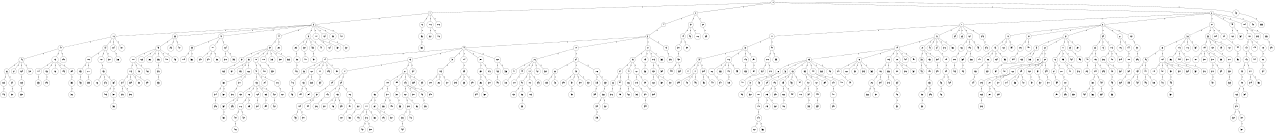 graph G {
size="8.5,11;"
ratio = "expand;"
fixedsize="true;"
overlap="scale;"
node[shape=circle,width=.12,hight=.12,fontsize=12]
edge[fontsize=12]

0[label=" 0" color=black, pos="1.8306937,2.7187259!"];
1[label=" 1" color=black, pos="1.1351237,0.93969028!"];
2[label=" 2" color=black, pos="1.3162379,0.7383693!"];
3[label=" 3" color=black, pos="0.39099007,1.366931!"];
4[label=" 4" color=black, pos="2.5557985,1.7097048!"];
5[label=" 5" color=black, pos="2.3918858,2.7828662!"];
6[label=" 6" color=black, pos="1.1336298,1.4959775!"];
7[label=" 7" color=black, pos="1.9875312,2.6081877!"];
8[label=" 8" color=black, pos="0.0044793589,0.857165!"];
9[label=" 9" color=black, pos="0.62506917,1.414232!"];
10[label=" 10" color=black, pos="1.4505814,0.43426628!"];
11[label=" 11" color=black, pos="0.60699219,1.5202537!"];
12[label=" 12" color=black, pos="0.0080713457,0.6362572!"];
13[label=" 13" color=black, pos="2.6875441,0.5661596!"];
14[label=" 14" color=black, pos="2.8175283,0.14897799!"];
15[label=" 15" color=black, pos="2.3949327,0.62328434!"];
16[label=" 16" color=black, pos="2.0840792,2.5390151!"];
17[label=" 17" color=black, pos="1.2773046,2.6504555!"];
18[label=" 18" color=black, pos="2.1058484,2.5694575!"];
19[label=" 19" color=black, pos="1.885919,1.8756313!"];
20[label=" 20" color=black, pos="1.3196696,2.2939475!"];
21[label=" 21" color=black, pos="1.9310119,2.8283876!"];
22[label=" 22" color=black, pos="2.9222443,2.5535997!"];
23[label=" 23" color=black, pos="1.7345313,0.71658899!"];
24[label=" 24" color=black, pos="1.6573334,0.52775889!"];
25[label=" 25" color=black, pos="2.2088512,0.66252397!"];
26[label=" 26" color=black, pos="1.2629362,0.027540165!"];
27[label=" 27" color=black, pos="1.3216926,1.0428456!"];
28[label=" 28" color=black, pos="1.4150599,1.6485759!"];
29[label=" 29" color=black, pos="1.1969002,1.094612!"];
30[label=" 30" color=black, pos="1.4543292,1.4363214!"];
31[label=" 31" color=black, pos="1.8250957,0.0074709673!"];
32[label=" 32" color=black, pos="2.4085145,2.417067!"];
33[label=" 33" color=black, pos="2.7134442,1.9320653!"];
34[label=" 34" color=black, pos="0.31157247,1.1252356!"];
35[label=" 35" color=black, pos="1.8627769,0.27462727!"];
36[label=" 36" color=black, pos="1.5048744,2.6239087!"];
37[label=" 37" color=black, pos="0.40016678,1.8209191!"];
38[label=" 38" color=black, pos="2.3667323,0.043356443!"];
39[label=" 39" color=black, pos="0.41015095,2.6742571!"];
40[label=" 40" color=black, pos="0.58605727,2.4360312!"];
41[label=" 41" color=black, pos="2.1709152,0.27588193!"];
42[label=" 42" color=black, pos="0.32770203,0.11575274!"];
43[label=" 43" color=black, pos="0.5691988,1.4683158!"];
44[label=" 44" color=black, pos="0.31358321,2.7758477!"];
45[label=" 45" color=black, pos="2.8107451,0.56824596!"];
46[label=" 46" color=black, pos="1.8540074,2.3693055!"];
47[label=" 47" color=black, pos="2.6624298,2.0828238!"];
48[label=" 48" color=black, pos="1.1348869,1.5479886!"];
49[label=" 49" color=black, pos="0.88695152,2.7882898!"];
50[label=" 50" color=black, pos="1.2249881,0.40513251!"];
51[label=" 51" color=black, pos="0.29442253,1.86826!"];
52[label=" 52" color=black, pos="0.96567278,1.3217557!"];
53[label=" 53" color=black, pos="2.2408746,2.9538954!"];
54[label=" 54" color=black, pos="0.50160409,1.3590403!"];
55[label=" 55" color=black, pos="0.36676357,1.412521!"];
56[label=" 56" color=black, pos="2.960719,2.8074525!"];
57[label=" 57" color=black, pos="2.7843801,2.0623241!"];
58[label=" 58" color=black, pos="2.4997849,1.8035551!"];
59[label=" 59" color=black, pos="2.3409049,1.4022131!"];
60[label=" 60" color=black, pos="2.3159229,0.082995577!"];
61[label=" 61" color=black, pos="2.6139705,0.65167941!"];
62[label=" 62" color=black, pos="1.3600918,1.2796085!"];
63[label=" 63" color=black, pos="2.4525837,0.22850584!"];
64[label=" 64" color=black, pos="1.6526391,0.26097324!"];
65[label=" 65" color=black, pos="0.63170071,0.44638734!"];
66[label=" 66" color=black, pos="0.79075392,0.92569294!"];
67[label=" 67" color=black, pos="1.9217575,0.43823651!"];
68[label=" 68" color=black, pos="1.0518749,1.7944778!"];
69[label=" 69" color=black, pos="0.55812303,0.78142006!"];
70[label=" 70" color=black, pos="1.4568769,2.6450702!"];
71[label=" 71" color=black, pos="0.75315807,0.32276326!"];
72[label=" 72" color=black, pos="0.90953447,2.8428163!"];
73[label=" 73" color=black, pos="0.90703382,0.67272074!"];
74[label=" 74" color=black, pos="0.53914604,0.82944657!"];
75[label=" 75" color=black, pos="2.9263197,2.6985839!"];
76[label=" 76" color=black, pos="1.7889152,2.6440401!"];
77[label=" 77" color=black, pos="1.9392189,0.26525306!"];
78[label=" 78" color=black, pos="2.4864887,0.30555631!"];
79[label=" 79" color=black, pos="0.78389939,2.6454439!"];
80[label=" 80" color=black, pos="1.2120561,0.23466904!"];
81[label=" 81" color=black, pos="0.77746385,0.81687763!"];
82[label=" 82" color=black, pos="2.5058035,0.77751342!"];
83[label=" 83" color=black, pos="2.9140073,0.41031784!"];
84[label=" 84" color=black, pos="0.96915896,0.049960679!"];
85[label=" 85" color=black, pos="0.47981807,1.3044736!"];
86[label=" 86" color=black, pos="2.225537,2.2059536!"];
87[label=" 87" color=black, pos="0.23834949,0.7028703!"];
88[label=" 88" color=black, pos="2.3396577,0.56949544!"];
89[label=" 89" color=black, pos="2.8449291,2.4337314!"];
90[label=" 90" color=black, pos="2.0326973,2.7828557!"];
91[label=" 91" color=black, pos="0.68734215,1.649627!"];
92[label=" 92" color=black, pos="1.2475315,0.56487896!"];
93[label=" 93" color=black, pos="1.0148015,0.69365637!"];
94[label=" 94" color=black, pos="2.4793825,0.24977493!"];
95[label=" 95" color=black, pos="2.7510074,2.1681375!"];
96[label=" 96" color=black, pos="1.8901846,0.20778668!"];
97[label=" 97" color=black, pos="2.124006,2.0858462!"];
98[label=" 98" color=black, pos="2.852763,2.1034079!"];
99[label=" 99" color=black, pos="2.0618756,1.1966062!"];
100[label=" 100" color=black, pos="0.45262261,1.0367567!"];
101[label=" 101" color=black, pos="2.6308378,0.70776256!"];
102[label=" 102" color=black, pos="1.630023,1.8279522!"];
103[label=" 103" color=black, pos="1.9101827,1.4716955!"];
104[label=" 104" color=black, pos="2.7337227,2.5354809!"];
105[label=" 105" color=black, pos="2.3210003,0.014432082!"];
106[label=" 106" color=black, pos="1.4900291,0.71386843!"];
107[label=" 107" color=black, pos="0.87087485,0.86131177!"];
108[label=" 108" color=black, pos="1.6719599,2.7909215!"];
109[label=" 109" color=black, pos="1.6284815,1.4130179!"];
110[label=" 110" color=black, pos="0.45622157,0.63953484!"];
111[label=" 111" color=black, pos="1.2370599,0.16677154!"];
112[label=" 112" color=black, pos="2.7907126,2.8285114!"];
113[label=" 113" color=black, pos="0.32357962,2.2854762!"];
114[label=" 114" color=black, pos="1.9607834,0.36551345!"];
115[label=" 115" color=black, pos="2.9098193,1.1551557!"];
116[label=" 116" color=black, pos="0.12489365,2.8845768!"];
117[label=" 117" color=black, pos="1.4447614,0.011879549!"];
118[label=" 118" color=black, pos="2.5385648,1.2673872!"];
119[label=" 119" color=black, pos="0.76264476,2.7464073!"];
120[label=" 120" color=black, pos="1.1364112,0.66507026!"];
121[label=" 121" color=black, pos="0.41786217,1.2735996!"];
122[label=" 122" color=black, pos="0.94989113,2.2103039!"];
123[label=" 123" color=black, pos="2.8659383,1.4414896!"];
124[label=" 124" color=black, pos="1.3115369,0.74420701!"];
125[label=" 125" color=black, pos="0.62366109,2.6572812!"];
126[label=" 126" color=black, pos="2.407501,2.9378505!"];
127[label=" 127" color=black, pos="1.3588271,1.7235031!"];
128[label=" 128" color=black, pos="1.2591765,2.9552292!"];
129[label=" 129" color=black, pos="2.3391198,0.055684306!"];
130[label=" 130" color=black, pos="2.8679418,2.1487214!"];
131[label=" 131" color=black, pos="2.6314478,1.724712!"];
132[label=" 132" color=black, pos="1.9162774,1.699283!"];
133[label=" 133" color=black, pos="1.2250056,0.70216437!"];
134[label=" 134" color=black, pos="2.2812326,2.8026522!"];
135[label=" 135" color=black, pos="1.3242728,2.1352981!"];
136[label=" 136" color=black, pos="0.91472861,0.260488!"];
137[label=" 137" color=black, pos="2.3193561,2.5428593!"];
138[label=" 138" color=black, pos="0.58216049,0.92117795!"];
139[label=" 139" color=black, pos="1.2817917,2.156593!"];
140[label=" 140" color=black, pos="2.1148089,2.7380076!"];
141[label=" 141" color=black, pos="2.2124402,0.97232101!"];
142[label=" 142" color=black, pos="2.0801869,1.1337325!"];
143[label=" 143" color=black, pos="1.3011285,2.9879089!"];
144[label=" 144" color=black, pos="2.3595578,0.46970553!"];
145[label=" 145" color=black, pos="0.56456923,0.86621173!"];
146[label=" 146" color=black, pos="1.7041455,2.360338!"];
147[label=" 147" color=black, pos="2.4332796,0.18400631!"];
148[label=" 148" color=black, pos="0.37280706,1.887903!"];
149[label=" 149" color=black, pos="0.36218584,2.07892!"];
150[label=" 150" color=black, pos="2.6351973,0.84683235!"];
151[label=" 151" color=black, pos="0.48168301,1.1521829!"];
152[label=" 152" color=black, pos="0.083138202,1.5201547!"];
153[label=" 153" color=black, pos="2.6344533,2.7944372!"];
154[label=" 154" color=black, pos="2.1737561,2.3245361!"];
155[label=" 155" color=black, pos="2.6717062,2.1551243!"];
156[label=" 156" color=black, pos="1.4305563,0.62976055!"];
157[label=" 157" color=black, pos="2.9032513,1.2351149!"];
158[label=" 158" color=black, pos="2.921333,2.4747744!"];
159[label=" 159" color=black, pos="2.9166885,2.2442568!"];
160[label=" 160" color=black, pos="0.24884586,1.6475341!"];
161[label=" 161" color=black, pos="0.15077793,1.2218981!"];
162[label=" 162" color=black, pos="1.5967465,2.9315697!"];
163[label=" 163" color=black, pos="2.0549766,1.312966!"];
164[label=" 164" color=black, pos="1.1297213,0.27827508!"];
165[label=" 165" color=black, pos="2.6514071,0.57142126!"];
166[label=" 166" color=black, pos="1.5953372,2.9757562!"];
167[label=" 167" color=black, pos="1.6731531,1.5118524!"];
168[label=" 168" color=black, pos="2.9844245,2.8052981!"];
169[label=" 169" color=black, pos="0.60135776,0.45973647!"];
170[label=" 170" color=black, pos="2.5736304,2.4665569!"];
171[label=" 171" color=black, pos="0.47800017,1.1141399!"];
172[label=" 172" color=black, pos="0.7222495,1.6406941!"];
173[label=" 173" color=black, pos="1.905805,2.9463967!"];
174[label=" 174" color=black, pos="1.258311,1.0131678!"];
175[label=" 175" color=black, pos="0.1421659,2.853463!"];
176[label=" 176" color=black, pos="2.6844067,0.26179288!"];
177[label=" 177" color=black, pos="2.6859574,1.4838687!"];
178[label=" 178" color=black, pos="0.11283554,0.8881948!"];
179[label=" 179" color=black, pos="2.7299485,2.1985572!"];
180[label=" 180" color=black, pos="1.3947498,2.8258546!"];
181[label=" 181" color=black, pos="0.051366575,1.8016969!"];
182[label=" 182" color=black, pos="2.6944043,0.24114171!"];
183[label=" 183" color=black, pos="1.3398849,0.96316059!"];
184[label=" 184" color=black, pos="2.7533659,0.31005599!"];
185[label=" 185" color=black, pos="2.9464828,1.6989111!"];
186[label=" 186" color=black, pos="2.7443502,0.65015408!"];
187[label=" 187" color=black, pos="1.5894407,0.92649675!"];
188[label=" 188" color=black, pos="2.6879625,1.2847452!"];
189[label=" 189" color=black, pos="1.5246027,1.0490067!"];
190[label=" 190" color=black, pos="0.90130682,1.0555771!"];
191[label=" 191" color=black, pos="1.3847531,0.26548329!"];
192[label=" 192" color=black, pos="2.2436912,0.57744236!"];
193[label=" 193" color=black, pos="0.36946393,1.2494924!"];
194[label=" 194" color=black, pos="0.86345937,2.5881129!"];
195[label=" 195" color=black, pos="2.7483577,0.43709044!"];
196[label=" 196" color=black, pos="2.266961,0.17564925!"];
197[label=" 197" color=black, pos="0.80827772,1.0105707!"];
198[label=" 198" color=black, pos="2.5148043,0.95077627!"];
199[label=" 199" color=black, pos="1.0848856,1.0376765!"];
200[label=" 200" color=black, pos="2.7917989,1.5187507!"];
201[label=" 201" color=black, pos="2.8914723,1.2750769!"];
202[label=" 202" color=black, pos="1.6678896,0.20783166!"];
203[label=" 203" color=black, pos="2.3777995,1.8525675!"];
204[label=" 204" color=black, pos="2.3667577,0.43632422!"];
205[label=" 205" color=black, pos="1.2528726,0.88461999!"];
206[label=" 206" color=black, pos="1.5130428,1.6672343!"];
207[label=" 207" color=black, pos="0.051655823,2.9265051!"];
208[label=" 208" color=black, pos="1.3200296,1.0047175!"];
209[label=" 209" color=black, pos="1.2134989,2.9664335!"];
210[label=" 210" color=black, pos="2.1429842,1.2976358!"];
211[label=" 211" color=black, pos="0.81918726,2.1655441!"];
212[label=" 212" color=black, pos="2.17842,1.3609804!"];
213[label=" 213" color=black, pos="2.0487633,0.1989695!"];
214[label=" 214" color=black, pos="1.0809967,2.1597344!"];
215[label=" 215" color=black, pos="0.57111458,0.97610718!"];
216[label=" 216" color=black, pos="0.53149525,0.10264601!"];
217[label=" 217" color=black, pos="0.260619,2.6263827!"];
218[label=" 218" color=black, pos="2.2433447,1.9243869!"];
219[label=" 219" color=black, pos="2.0742218,2.2484769!"];
220[label=" 220" color=black, pos="0.69179935,0.68393434!"];
221[label=" 221" color=black, pos="0.85505778,0.30236868!"];
222[label=" 222" color=black, pos="1.7491077,0.068706958!"];
223[label=" 223" color=black, pos="0.5483425,0.21136638!"];
224[label=" 224" color=black, pos="1.0256388,0.82483195!"];
225[label=" 225" color=black, pos="0.3830919,0.68986096!"];
226[label=" 226" color=black, pos="1.3752332,0.6889685!"];
227[label=" 227" color=black, pos="2.7041788,2.7020967!"];
228[label=" 228" color=black, pos="0.54690278,0.13654081!"];
229[label=" 229" color=black, pos="2.2689348,0.33801501!"];
230[label=" 230" color=black, pos="2.9010125,2.3382647!"];
231[label=" 231" color=black, pos="2.4515361,1.5291928!"];
232[label=" 232" color=black, pos="2.8636435,2.7634326!"];
233[label=" 233" color=black, pos="2.8052394,0.87317196!"];
234[label=" 234" color=black, pos="1.0675414,1.6299275!"];
235[label=" 235" color=black, pos="0.49958589,2.1676984!"];
236[label=" 236" color=black, pos="0.71805515,2.4484492!"];
237[label=" 237" color=black, pos="1.7431487,1.0050325!"];
238[label=" 238" color=black, pos="1.1931862,1.0935163!"];
239[label=" 239" color=black, pos="1.8929283,1.1218972!"];
240[label=" 240" color=black, pos="0.97673384,0.0033071628!"];
241[label=" 241" color=black, pos="0.33862337,2.9624458!"];
242[label=" 242" color=black, pos="1.4386196,1.177885!"];
243[label=" 243" color=black, pos="0.92439744,0.98469414!"];
244[label=" 244" color=black, pos="1.6498226,1.6294426!"];
245[label=" 245" color=black, pos="1.2196076,1.0371326!"];
246[label=" 246" color=black, pos="1.9777722,0.057516092!"];
247[label=" 247" color=black, pos="2.753358,1.6272723!"];
248[label=" 248" color=black, pos="0.064743042,0.51206505!"];
249[label=" 249" color=black, pos="1.5070586,0.8095312!"];
250[label=" 250" color=black, pos="1.0668841,2.8838836!"];
251[label=" 251" color=black, pos="1.3329996,0.63373416!"];
252[label=" 252" color=black, pos="2.3017211,0.37579362!"];
253[label=" 253" color=black, pos="2.8976518,0.9341225!"];
254[label=" 254" color=black, pos="2.5435751,1.7461245!"];
255[label=" 255" color=black, pos="1.1710519,2.0270249!"];
256[label=" 256" color=black, pos="1.0039762,0.63916131!"];
257[label=" 257" color=black, pos="0.013600758,1.4567129!"];
258[label=" 258" color=black, pos="2.4361087,2.0717665!"];
259[label=" 259" color=black, pos="2.2091743,1.7519307!"];
260[label=" 260" color=black, pos="0.96867737,2.0322242!"];
261[label=" 261" color=black, pos="0.54065048,0.74175312!"];
262[label=" 262" color=black, pos="2.9579853,1.3811586!"];
263[label=" 263" color=black, pos="0.8612744,2.364832!"];
264[label=" 264" color=black, pos="2.9472733,1.3762854!"];
265[label=" 265" color=black, pos="2.4526858,2.041359!"];
266[label=" 266" color=black, pos="0.17359491,0.65790295!"];
267[label=" 267" color=black, pos="0.81862613,2.8936647!"];
268[label=" 268" color=black, pos="0.53755789,0.65363263!"];
269[label=" 269" color=black, pos="1.8922355,0.16243391!"];
270[label=" 270" color=black, pos="2.8832634,2.9792579!"];
271[label=" 271" color=black, pos="1.9517759,1.6097884!"];
272[label=" 272" color=black, pos="0.34808326,2.8599234!"];
273[label=" 273" color=black, pos="2.8190721,2.6895637!"];
274[label=" 274" color=black, pos="2.0144079,2.3754363!"];
275[label=" 275" color=black, pos="2.7573002,0.62033751!"];
276[label=" 276" color=black, pos="0.19498986,2.3730665!"];
277[label=" 277" color=black, pos="1.6693559,2.9374462!"];
278[label=" 278" color=black, pos="0.079092881,2.297157!"];
279[label=" 279" color=black, pos="2.2607941,2.9299181!"];
280[label=" 280" color=black, pos="2.8930192,1.4096464!"];
281[label=" 281" color=black, pos="0.69112391,2.7047584!"];
282[label=" 282" color=black, pos="2.4466767,0.53856582!"];
283[label=" 283" color=black, pos="0.34929568,1.498835!"];
284[label=" 284" color=black, pos="1.4328735,2.6315109!"];
285[label=" 285" color=black, pos="1.4074018,1.6548486!"];
286[label=" 286" color=black, pos="1.4856613,1.5173635!"];
287[label=" 287" color=black, pos="2.8589511,2.3553327!"];
288[label=" 288" color=black, pos="1.2371232,2.4640617!"];
289[label=" 289" color=black, pos="0.86418919,1.6337789!"];
290[label=" 290" color=black, pos="0.24901476,0.51484275!"];
291[label=" 291" color=black, pos="0.33124802,1.142596!"];
292[label=" 292" color=black, pos="0.88557918,2.8663509!"];
293[label=" 293" color=black, pos="1.3430641,2.7794757!"];
294[label=" 294" color=black, pos="2.4732052,0.57518076!"];
295[label=" 295" color=black, pos="0.7441209,0.084126608!"];
296[label=" 296" color=black, pos="2.6954926,1.9094911!"];
297[label=" 297" color=black, pos="1.7170083,2.8705476!"];
298[label=" 298" color=black, pos="2.7156147,0.56433355!"];
299[label=" 299" color=black, pos="0.39906811,1.8109842!"];
300[label=" 300" color=black, pos="1.4810365,0.57762831!"];
301[label=" 301" color=black, pos="1.1985346,0.65282594!"];
302[label=" 302" color=black, pos="0.65394328,2.0038961!"];
303[label=" 303" color=black, pos="2.1585202,0.37930825!"];
304[label=" 304" color=black, pos="2.636211,1.4136945!"];
305[label=" 305" color=black, pos="2.8320694,0.31924241!"];
306[label=" 306" color=black, pos="2.6696325,1.5945469!"];
307[label=" 307" color=black, pos="0.59050548,2.3533479!"];
308[label=" 308" color=black, pos="2.0828662,2.8956425!"];
309[label=" 309" color=black, pos="1.2880803,2.9531406!"];
310[label=" 310" color=black, pos="1.7764751,2.3400877!"];
311[label=" 311" color=black, pos="1.0450593,2.789008!"];
312[label=" 312" color=black, pos="0.0081953742,2.0344896!"];
313[label=" 313" color=black, pos="0.48694461,2.3879489!"];
314[label=" 314" color=black, pos="0.23730792,0.22527772!"];
315[label=" 315" color=black, pos="0.38802695,1.8993553!"];
316[label=" 316" color=black, pos="0.50960186,2.752294!"];
317[label=" 317" color=black, pos="2.3434663,1.7397057!"];
318[label=" 318" color=black, pos="1.6624712,0.054936645!"];
319[label=" 319" color=black, pos="1.7991893,0.38880078!"];
320[label=" 320" color=black, pos="2.0466471,1.6476495!"];
321[label=" 321" color=black, pos="1.7770223,1.6901688!"];
322[label=" 322" color=black, pos="1.0180943,2.8421436!"];
323[label=" 323" color=black, pos="2.4940722,0.87701442!"];
324[label=" 324" color=black, pos="2.5364968,2.8013562!"];
325[label=" 325" color=black, pos="1.3347429,1.9999045!"];
326[label=" 326" color=black, pos="2.6208552,2.7047447!"];
327[label=" 327" color=black, pos="0.89878575,2.2274292!"];
328[label=" 328" color=black, pos="1.5168358,1.4790246!"];
329[label=" 329" color=black, pos="0.91067723,2.3081883!"];
330[label=" 330" color=black, pos="2.08464,1.3348928!"];
331[label=" 331" color=black, pos="1.891831,0.58238624!"];
332[label=" 332" color=black, pos="0.8412156,1.3082909!"];
333[label=" 333" color=black, pos="2.9248042,1.1731727!"];
334[label=" 334" color=black, pos="2.3630365,0.96570396!"];
335[label=" 335" color=black, pos="1.9714628,0.2072551!"];
336[label=" 336" color=black, pos="0.068211976,0.78215663!"];
337[label=" 337" color=black, pos="2.8554731,0.90766074!"];
338[label=" 338" color=black, pos="1.2406769,1.5188253!"];
339[label=" 339" color=black, pos="2.4544607,0.56083573!"];
340[label=" 340" color=black, pos="0.48495396,1.4716349!"];
341[label=" 341" color=black, pos="1.177322,2.9554176!"];
342[label=" 342" color=black, pos="0.52272489,2.8021807!"];
343[label=" 343" color=black, pos="2.1142548,0.98248618!"];
344[label=" 344" color=black, pos="2.6957155,0.16135597!"];
345[label=" 345" color=black, pos="0.85498777,0.49130172!"];
346[label=" 346" color=black, pos="2.3115702,0.22817264!"];
347[label=" 347" color=black, pos="1.1113386,1.0617073!"];
348[label=" 348" color=black, pos="0.658135,2.0060507!"];
349[label=" 349" color=black, pos="0.17814977,1.3758155!"];
350[label=" 350" color=black, pos="1.8825899,1.1950623!"];
351[label=" 351" color=black, pos="1.1874319,2.1793115!"];
352[label=" 352" color=black, pos="1.9421913,2.434336!"];
353[label=" 353" color=black, pos="2.4096841,2.8928438!"];
354[label=" 354" color=black, pos="0.93576476,0.48728537!"];
355[label=" 355" color=black, pos="2.9100248,1.6433959!"];
356[label=" 356" color=black, pos="2.0823349,2.4036168!"];
357[label=" 357" color=black, pos="1.6109149,2.9613593!"];
358[label=" 358" color=black, pos="2.9574284,0.49034952!"];
359[label=" 359" color=black, pos="2.3339701,2.0280077!"];
360[label=" 360" color=black, pos="1.0103284,0.073340506!"];
361[label=" 361" color=black, pos="0.38798145,0.14126691!"];
362[label=" 362" color=black, pos="1.0872007,2.3708495!"];
363[label=" 363" color=black, pos="0.17754497,1.5653853!"];
364[label=" 364" color=black, pos="2.663692,0.52036453!"];
365[label=" 365" color=black, pos="2.7484344,2.7681117!"];
366[label=" 366" color=black, pos="2.6381455,2.8507231!"];
367[label=" 367" color=black, pos="0.9281222,0.24827704!"];
368[label=" 368" color=black, pos="0.34107449,0.35846313!"];
369[label=" 369" color=black, pos="1.2878018,2.0528021!"];
370[label=" 370" color=black, pos="2.1282823,1.3722281!"];
371[label=" 371" color=black, pos="0.43789707,2.5657071!"];
372[label=" 372" color=black, pos="1.9066156,0.37619592!"];
373[label=" 373" color=black, pos="2.5677955,2.3609127!"];
374[label=" 374" color=black, pos="2.4027688,1.1780566!"];
375[label=" 375" color=black, pos="0.0903666,0.26934163!"];
376[label=" 376" color=black, pos="0.74795119,2.160497!"];
377[label=" 377" color=black, pos="0.1275348,0.41075561!"];
378[label=" 378" color=black, pos="0.63695085,2.5616444!"];
379[label=" 379" color=black, pos="2.7205972,2.176437!"];
380[label=" 380" color=black, pos="0.21342322,0.28226277!"];
381[label=" 381" color=black, pos="2.6969405,2.9871597!"];
382[label=" 382" color=black, pos="1.8548113,1.4306004!"];
383[label=" 383" color=black, pos="0.59155001,2.376619!"];
384[label=" 384" color=black, pos="1.3277468,2.3752542!"];
385[label=" 385" color=black, pos="2.7504152,1.7110987!"];
386[label=" 386" color=black, pos="2.5689936,2.462214!"];
387[label=" 387" color=black, pos="1.4000946,2.9168035!"];
388[label=" 388" color=black, pos="0.19128383,1.3947366!"];
389[label=" 389" color=black, pos="2.8422418,1.9879337!"];
390[label=" 390" color=black, pos="0.54711272,2.6422311!"];
391[label=" 391" color=black, pos="1.1184761,0.47816393!"];
392[label=" 392" color=black, pos="2.5559662,1.9015044!"];
393[label=" 393" color=black, pos="0.639428,0.69374748!"];
394[label=" 394" color=black, pos="0.8853462,2.4980123!"];
395[label=" 395" color=black, pos="1.7946124,0.8989587!"];
396[label=" 396" color=black, pos="1.6138822,2.8741206!"];
397[label=" 397" color=black, pos="2.6755917,1.1531771!"];
398[label=" 398" color=black, pos="0.28058829,1.3613671!"];
399[label=" 399" color=black, pos="1.8142583,2.8452872!"];
400[label=" 400" color=black, pos="2.6929492,1.6766059!"];
401[label=" 401" color=black, pos="1.3593947,1.5407988!"];
402[label=" 402" color=black, pos="1.5263149,1.5301818!"];
403[label=" 403" color=black, pos="0.45362696,2.3068235!"];
404[label=" 404" color=black, pos="0.72283578,2.5236331!"];
405[label=" 405" color=black, pos="1.0429984,0.62113183!"];
406[label=" 406" color=black, pos="0.47221848,1.722651!"];
407[label=" 407" color=black, pos="2.82203,1.6567013!"];
408[label=" 408" color=black, pos="2.3147298,0.84735635!"];
409[label=" 409" color=black, pos="1.7036606,2.9188655!"];
410[label=" 410" color=black, pos="2.4269662,2.5509027!"];
411[label=" 411" color=black, pos="0.87818771,2.9481023!"];
412[label=" 412" color=black, pos="1.0386704,2.9994509!"];
413[label=" 413" color=black, pos="0.14854569,2.4052554!"];
414[label=" 414" color=black, pos="2.6030817,2.907241!"];
415[label=" 415" color=black, pos="2.6958446,2.9400908!"];
416[label=" 416" color=black, pos="1.8972495,2.684699!"];
417[label=" 417" color=black, pos="1.1756023,0.83088552!"];
418[label=" 418" color=black, pos="0.05261169,1.4831617!"];
419[label=" 419" color=black, pos="0.23951452,0.53182289!"];
420[label=" 420" color=black, pos="2.9029994,0.35985365!"];
421[label=" 421" color=black, pos="1.1518566,2.6723093!"];
422[label=" 422" color=black, pos="1.8930155,0.18004992!"];
423[label=" 423" color=black, pos="2.1434925,1.5994345!"];
424[label=" 424" color=black, pos="2.9075879,2.6416521!"];
425[label=" 425" color=black, pos="1.8876979,2.6857586!"];
426[label=" 426" color=black, pos="1.8543259,1.871109!"];
427[label=" 427" color=black, pos="1.6001843,1.3720253!"];
428[label=" 428" color=black, pos="0.93420574,2.5547288!"];
429[label=" 429" color=black, pos="1.496988,1.8410006!"];
430[label=" 430" color=black, pos="2.8065884,2.9788636!"];
431[label=" 431" color=black, pos="2.1411912,0.99082293!"];
432[label=" 432" color=black, pos="2.8624315,0.13196926!"];
433[label=" 433" color=black, pos="2.1050127,0.6904391!"];
434[label=" 434" color=black, pos="0.98664819,0.053178977!"];
435[label=" 435" color=black, pos="0.96448004,0.090016189!"];
436[label=" 436" color=black, pos="0.15708326,0.98474809!"];
437[label=" 437" color=black, pos="1.8717831,0.044074763!"];
438[label=" 438" color=black, pos="0.84679918,2.6284524!"];
439[label=" 439" color=black, pos="1.6012364,2.0367695!"];
440[label=" 440" color=black, pos="0.25175034,0.2137974!"];
441[label=" 441" color=black, pos="1.9864667,1.3161016!"];
442[label=" 442" color=black, pos="0.46578462,2.5599473!"];
443[label=" 443" color=black, pos="2.7944849,1.3289504!"];
444[label=" 444" color=black, pos="0.29470855,1.6056394!"];
445[label=" 445" color=black, pos="0.13944719,0.84486313!"];
446[label=" 446" color=black, pos="2.6726525,0.97423678!"];
447[label=" 447" color=black, pos="2.0925908,0.73755677!"];
448[label=" 448" color=black, pos="1.1797451,0.70110414!"];
449[label=" 449" color=black, pos="0.85559067,1.1393266!"];
450[label=" 450" color=black, pos="2.3864863,2.7516399!"];
451[label=" 451" color=black, pos="1.3492375,1.1325392!"];
452[label=" 452" color=black, pos="2.3942889,0.81043772!"];
453[label=" 453" color=black, pos="1.3878928,1.5199824!"];
454[label=" 454" color=black, pos="1.1286163,2.3344341!"];
455[label=" 455" color=black, pos="2.5052255,0.56554824!"];
456[label=" 456" color=black, pos="2.023345,2.8511824!"];
457[label=" 457" color=black, pos="2.2838581,0.200311!"];
458[label=" 458" color=black, pos="1.689783,1.8513155!"];
459[label=" 459" color=black, pos="2.0325413,1.6829666!"];
460[label=" 460" color=black, pos="2.7220334,0.96056625!"];
461[label=" 461" color=black, pos="1.1487051,2.1704714!"];
462[label=" 462" color=black, pos="2.9747679,1.4985286!"];
463[label=" 463" color=black, pos="2.5768964,0.16496404!"];
464[label=" 464" color=black, pos="0.33072916,1.4791772!"];
465[label=" 465" color=black, pos="1.0066554,0.28493162!"];
466[label=" 466" color=black, pos="0.6314391,0.7354589!"];
467[label=" 467" color=black, pos="1.1201018,2.0908106!"];
468[label=" 468" color=black, pos="2.9118297,2.9520614!"];
469[label=" 469" color=black, pos="1.5319255,1.3378563!"];
470[label=" 470" color=black, pos="0.62743831,1.9866869!"];
471[label=" 471" color=black, pos="2.9004616,2.8045762!"];
472[label=" 472" color=black, pos="0.16779733,2.845778!"];
473[label=" 473" color=black, pos="0.96324149,0.87089115!"];
474[label=" 474" color=black, pos="2.2669568,1.258661!"];
475[label=" 475" color=black, pos="1.0247755,2.2291938!"];
476[label=" 476" color=black, pos="2.4008484,0.99714004!"];
477[label=" 477" color=black, pos="1.303788,2.4394674!"];
478[label=" 478" color=black, pos="2.1713811,0.13556102!"];
479[label=" 479" color=black, pos="2.5778052,0.30303351!"];
480[label=" 480" color=black, pos="0.22389051,0.92005527!"];
481[label=" 481" color=black, pos="1.2795212,1.7818126!"];
482[label=" 482" color=black, pos="2.3972965,0.93353656!"];
483[label=" 483" color=black, pos="0.38994519,0.3586772!"];
484[label=" 484" color=black, pos="1.3439856,0.72356761!"];
485[label=" 485" color=black, pos="2.6908135,2.5789999!"];
486[label=" 486" color=black, pos="1.5891893,1.9340374!"];
487[label=" 487" color=black, pos="2.6546981,2.912597!"];
488[label=" 488" color=black, pos="0.38588246,2.0657206!"];
489[label=" 489" color=black, pos="0.62359874,1.2118816!"];
490[label=" 490" color=black, pos="0.88800679,1.4429672!"];
491[label=" 491" color=black, pos="0.30814855,2.0687456!"];
492[label=" 492" color=black, pos="2.1574616,1.2999077!"];
493[label=" 493" color=black, pos="1.9553483,1.7104699!"];
494[label=" 494" color=black, pos="1.5934685,1.7115321!"];
495[label=" 495" color=black, pos="0.88157818,0.12675516!"];
496[label=" 496" color=black, pos="2.4567814,1.9328643!"];
497[label=" 497" color=black, pos="0.04000894,0.1012754!"];
498[label=" 498" color=black, pos="1.290164,0.2059677!"];
499[label=" 499" color=black, pos="0.34588701,1.2504467!"];
500[label=" 500" color=black, pos="1.0670265,2.3516238!"];
501[label=" 501" color=black, pos="0.42926207,0.56691236!"];
502[label=" 502" color=black, pos="2.706601,0.27089713!"];
503[label=" 503" color=black, pos="2.9025736,1.8556398!"];
504[label=" 504" color=black, pos="2.590128,2.4397352!"];
505[label=" 505" color=black, pos="1.9332499,0.55815271!"];
506[label=" 506" color=black, pos="0.085253188,0.82172658!"];
507[label=" 507" color=black, pos="1.0388337,1.9344888!"];
508[label=" 508" color=black, pos="1.6225278,2.1282351!"];
509[label=" 509" color=black, pos="2.3482064,1.0745204!"];
510[label=" 510" color=black, pos="0.97359187,1.6429865!"];
511[label=" 511" color=black, pos="1.7430698,2.2355204!"];
512[label=" 512" color=black, pos="2.2871304,1.9633349!"];
513[label=" 513" color=black, pos="2.2162662,2.4437943!"];
514[label=" 514" color=black, pos="2.285608,2.7326596!"];
515[label=" 515" color=black, pos="0.3376942,0.43030196!"];
516[label=" 516" color=black, pos="2.9532611,0.012011851!"];
517[label=" 517" color=black, pos="2.2536844,1.3562749!"];
518[label=" 518" color=black, pos="1.4319498,0.10344174!"];
519[label=" 519" color=black, pos="0.49788767,1.5082175!"];
520[label=" 520" color=black, pos="1.0142178,1.0053983!"];
521[label=" 521" color=black, pos="1.99304,2.5320034!"];
522[label=" 522" color=black, pos="2.7147135,1.6030896!"];
523[label=" 523" color=black, pos="1.9318115,1.0126297!"];
524[label=" 524" color=black, pos="0.59192861,2.1865401!"];
525[label=" 525" color=black, pos="1.1111738,2.0728893!"];
526[label=" 526" color=black, pos="1.5420764,1.7181433!"];
527[label=" 527" color=black, pos="2.5152933,1.8249821!"];
528[label=" 528" color=black, pos="2.6979132,2.7599951!"];
529[label=" 529" color=black, pos="1.2795731,1.9696011!"];
530[label=" 530" color=black, pos="1.5566616,0.046694218!"];
531[label=" 531" color=black, pos="1.6060824,0.37354569!"];
532[label=" 532" color=black, pos="2.0839654,1.043624!"];
533[label=" 533" color=black, pos="1.1029009,2.7382628!"];
534[label=" 534" color=black, pos="1.2928445,0.68494137!"];
535[label=" 535" color=black, pos="1.682767,2.3376488!"];
536[label=" 536" color=black, pos="0.34030393,0.071633413!"];
537[label=" 537" color=black, pos="2.3896425,2.6141635!"];
538[label=" 538" color=black, pos="0.61392533,1.4347771!"];
539[label=" 539" color=black, pos="0.72018163,0.41801868!"];
540[label=" 540" color=black, pos="2.3684087,1.9992862!"];
541[label=" 541" color=black, pos="0.57815607,0.1162868!"];
542[label=" 542" color=black, pos="2.1939552,1.6791382!"];
543[label=" 543" color=black, pos="2.3111517,2.2574024!"];
544[label=" 544" color=black, pos="1.114431,0.27133257!"];
545[label=" 545" color=black, pos="0.37027034,0.45037749!"];
546[label=" 546" color=black, pos="1.5463538,1.2042034!"];
547[label=" 547" color=black, pos="1.6934774,0.070682512!"];
548[label=" 548" color=black, pos="1.0838648,1.5331956!"];
549[label=" 549" color=black, pos="0.80751784,0.53302134!"];
550[label=" 550" color=black, pos="2.4507106,1.8781952!"];
551[label=" 551" color=black, pos="0.22894662,0.41331781!"];
552[label=" 552" color=black, pos="2.4646333,1.847451!"];
553[label=" 553" color=black, pos="2.5701465,2.8190994!"];
554[label=" 554" color=black, pos="0.18298313,0.38303578!"];
555[label=" 555" color=black, pos="2.6455248,2.9383467!"];
556[label=" 556" color=black, pos="2.5236871,1.3914104!"];
557[label=" 557" color=black, pos="1.1210247,0.33267793!"];
558[label=" 558" color=black, pos="0.13659129,2.3335975!"];
559[label=" 559" color=black, pos="1.3464707,2.7089155!"];
560[label=" 560" color=black, pos="1.4315657,2.6460077!"];
561[label=" 561" color=black, pos="2.854195,2.1182125!"];
562[label=" 562" color=black, pos="2.4884098,2.9136387!"];
563[label=" 563" color=black, pos="0.95496655,0.86332416!"];
564[label=" 564" color=black, pos="2.3235276,1.8098585!"];
565[label=" 565" color=black, pos="0.17916623,0.016287596!"];
566[label=" 566" color=black, pos="2.3534095,1.6812954!"];
567[label=" 567" color=black, pos="0.096800386,2.5109843!"];
568[label=" 568" color=black, pos="0.94657742,2.5300782!"];
569[label=" 569" color=black, pos="2.6220991,1.8379506!"];
570[label=" 570" color=black, pos="1.1495389,2.2444435!"];
571[label=" 571" color=black, pos="0.60357462,2.5831591!"];
572[label=" 572" color=black, pos="2.3625022,1.3716546!"];
573[label=" 573" color=black, pos="1.535554,0.85742596!"];
574[label=" 574" color=black, pos="1.7378273,1.5888438!"];
575[label=" 575" color=black, pos="1.9289323,0.36299373!"];
576[label=" 576" color=black, pos="2.25682,1.6762822!"];
577[label=" 577" color=black, pos="2.5413626,2.9894281!"];
578[label=" 578" color=black, pos="1.265822,0.79540706!"];
579[label=" 579" color=black, pos="1.3416393,1.7964989!"];
580[label=" 580" color=black, pos="0.77158373,1.2458099!"];
581[label=" 581" color=black, pos="2.5560956,2.1961013!"];
582[label=" 582" color=black, pos="1.6419573,0.12855058!"];
583[label=" 583" color=black, pos="2.8847731,1.4463993!"];
584[label=" 584" color=black, pos="0.38461626,2.0205123!"];
585[label=" 585" color=black, pos="1.6369142,1.6168805!"];
586[label=" 586" color=black, pos="1.2438119,1.7721328!"];
587[label=" 587" color=black, pos="1.7908537,1.2895926!"];
588[label=" 588" color=black, pos="0.73678509,1.8695751!"];
589[label=" 589" color=black, pos="2.6386384,0.58680365!"];
590[label=" 590" color=black, pos="2.8506214,0.85148525!"];
591[label=" 591" color=black, pos="0.20689854,2.8769876!"];
592[label=" 592" color=black, pos="2.4205661,0.5174937!"];
593[label=" 593" color=black, pos="2.9074402,1.9602165!"];
594[label=" 594" color=black, pos="2.5466617,1.7367033!"];
595[label=" 595" color=black, pos="0.30098088,1.8999528!"];
596[label=" 596" color=black, pos="2.5616984,0.33064669!"];
597[label=" 597" color=black, pos="1.8352043,2.4809325!"];
598[label=" 598" color=black, pos="2.6328046,1.4212202!"];
599[label=" 599" color=black, pos="2.6303023,0.43121791!"];
0--1[label="1"]
0--2[label="1"]
0--6[label="1"]
0--480[label="1"]
1--3[label="1"]
1--16[label="1"]
1--118[label="1"]
1--278[label="1"]
2--4[label="1"]
2--57[label="1"]
2--60[label="1"]
3--18[label="1"]
3--33[label="1"]
3--42[label="1"]
3--44[label="1"]
3--48[label="1"]
3--117[label="1"]
3--134[label="1"]
3--251[label="1"]
3--412[label="1"]
4--5[label="1"]
5--9[label="1"]
5--10[label="1"]
5--21[label="1"]
5--75[label="1"]
6--7[label="1"]
6--8[label="1"]
6--27[label="1"]
6--99[label="1"]
6--104[label="1"]
6--457[label="1"]
7--11[label="1"]
7--13[label="1"]
7--39[label="1"]
7--65[label="1"]
7--164[label="1"]
7--343[label="1"]
8--12[label="1"]
8--20[label="1"]
8--31[label="1"]
8--59[label="1"]
8--61[label="1"]
8--231[label="1"]
9--14[label="1"]
9--15[label="1"]
9--30[label="1"]
9--174[label="1"]
9--207[label="1"]
9--280[label="1"]
10--26[label="1"]
10--84[label="1"]
11--32[label="1"]
11--90[label="1"]
12--146[label="1"]
12--162[label="1"]
12--594[label="1"]
13--19[label="1"]
13--22[label="1"]
13--45[label="1"]
13--64[label="1"]
13--378[label="1"]
13--586[label="1"]
14--36[label="1"]
14--160[label="1"]
14--171[label="1"]
14--295[label="1"]
14--420[label="1"]
15--17[label="1"]
15--81[label="1"]
15--514[label="1"]
16--436[label="1"]
17--29[label="1"]
17--69[label="1"]
18--40[label="1"]
18--54[label="1"]
18--224[label="1"]
18--511[label="1"]
19--25[label="1"]
19--78[label="1"]
19--103[label="1"]
19--122[label="1"]
19--424[label="1"]
19--497[label="1"]
20--208[label="1"]
20--491[label="1"]
21--23[label="1"]
21--189[label="1"]
21--213[label="1"]
21--333[label="1"]
22--35[label="1"]
22--155[label="1"]
22--524[label="1"]
23--24[label="1"]
23--41[label="1"]
23--187[label="1"]
24--86[label="1"]
24--94[label="1"]
25--28[label="1"]
25--56[label="1"]
25--83[label="1"]
25--135[label="1"]
25--197[label="1"]
25--363[label="1"]
25--448[label="1"]
26--47[label="1"]
26--49[label="1"]
26--72[label="1"]
26--461[label="1"]
26--582[label="1"]
27--38[label="1"]
27--53[label="1"]
27--209[label="1"]
27--247[label="1"]
28--37[label="1"]
28--423[label="1"]
29--52[label="1"]
30--125[label="1"]
31--43[label="1"]
31--62[label="1"]
31--71[label="1"]
31--85[label="1"]
31--237[label="1"]
32--34[label="1"]
32--116[label="1"]
32--148[label="1"]
32--297[label="1"]
33--98[label="1"]
33--246[label="1"]
33--427[label="1"]
34--74[label="1"]
34--77[label="1"]
34--309[label="1"]
35--95[label="1"]
35--190[label="1"]
36--476[label="1"]
37--475[label="1"]
37--532[label="1"]
38--82[label="1"]
38--175[label="1"]
38--178[label="1"]
38--534[label="1"]
40--46[label="1"]
40--113[label="1"]
40--292[label="1"]
41--286[label="1"]
42--55[label="1"]
42--111[label="1"]
42--284[label="1"]
43--133[label="1"]
43--575[label="1"]
44--50[label="1"]
44--222[label="1"]
46--66[label="1"]
46--67[label="1"]
46--269[label="1"]
46--510[label="1"]
47--318[label="1"]
48--223[label="1"]
48--380[label="1"]
48--433[label="1"]
48--441[label="1"]
49--210[label="1"]
50--51[label="1"]
50--58[label="1"]
50--70[label="1"]
50--110[label="1"]
50--313[label="1"]
50--502[label="1"]
50--563[label="1"]
51--265[label="1"]
52--129[label="1"]
52--419[label="1"]
53--109[label="1"]
53--130[label="1"]
53--139[label="1"]
53--181[label="1"]
54--102[label="1"]
54--121[label="1"]
54--327[label="1"]
55--179[label="1"]
55--536[label="1"]
56--89[label="1"]
57--79[label="1"]
57--93[label="1"]
57--108[label="1"]
58--137[label="1"]
58--225[label="1"]
58--266[label="1"]
59--63[label="1"]
59--73[label="1"]
59--173[label="1"]
60--389[label="1"]
61--106[label="1"]
61--144[label="1"]
62--68[label="1"]
62--80[label="1"]
63--97[label="1"]
63--105[label="1"]
64--119[label="1"]
66--283[label="1"]
66--341[label="1"]
68--401[label="1"]
69--145[label="1"]
69--158[label="1"]
69--176[label="1"]
70--91[label="1"]
70--400[label="1"]
71--76[label="1"]
71--296[label="1"]
71--464[label="1"]
72--92[label="1"]
72--112[label="1"]
72--545[label="1"]
75--315[label="1"]
76--87[label="1"]
76--201[label="1"]
77--399[label="1"]
77--478[label="1"]
77--498[label="1"]
78--241[label="1"]
78--282[label="1"]
78--331[label="1"]
78--525[label="1"]
78--585[label="1"]
79--301[label="1"]
79--570[label="1"]
80--168[label="1"]
80--249[label="1"]
80--260[label="1"]
80--437[label="1"]
80--549[label="1"]
81--100[label="1"]
81--199[label="1"]
81--245[label="1"]
81--359[label="1"]
81--542[label="1"]
82--96[label="1"]
82--124[label="1"]
83--198[label="1"]
83--243[label="1"]
83--453[label="1"]
83--474[label="1"]
84--88[label="1"]
84--150[label="1"]
84--206[label="1"]
85--495[label="1"]
86--576[label="1"]
87--439[label="1"]
88--235[label="1"]
88--426[label="1"]
89--107[label="1"]
90--212[label="1"]
90--593[label="1"]
91--138[label="1"]
91--214[label="1"]
91--218[label="1"]
92--132[label="1"]
92--258[label="1"]
94--192[label="1"]
96--159[label="1"]
96--447[label="1"]
97--275[label="1"]
98--101[label="1"]
98--165[label="1"]
98--268[label="1"]
98--356[label="1"]
98--470[label="1"]
98--485[label="1"]
99--182[label="1"]
99--564[label="1"]
100--136[label="1"]
100--311[label="1"]
101--115[label="1"]
101--131[label="1"]
101--488[label="1"]
102--255[label="1"]
102--271[label="1"]
103--128[label="1"]
103--336[label="1"]
104--120[label="1"]
104--325[label="1"]
104--358[label="1"]
105--219[label="1"]
105--395[label="1"]
107--140[label="1"]
109--127[label="1"]
109--300[label="1"]
109--310[label="1"]
109--505[label="1"]
110--550[label="1"]
111--342[label="1"]
111--347[label="1"]
111--506[label="1"]
112--123[label="1"]
113--114[label="1"]
113--156[label="1"]
113--188[label="1"]
113--195[label="1"]
113--229[label="1"]
114--335[label="1"]
115--314[label="1"]
115--339[label="1"]
115--367[label="1"]
115--597[label="1"]
116--126[label="1"]
116--365[label="1"]
116--442[label="1"]
116--459[label="1"]
117--184[label="1"]
117--337[label="1"]
118--361[label="1"]
118--418[label="1"]
119--279[label="1"]
120--142[label="1"]
120--149[label="1"]
120--180[label="1"]
121--153[label="1"]
122--270[label="1"]
122--308[label="1"]
122--567[label="1"]
124--141[label="1"]
124--407[label="1"]
124--430[label="1"]
124--522[label="1"]
124--569[label="1"]
125--200[label="1"]
125--228[label="1"]
125--317[label="1"]
126--547[label="1"]
128--276[label="1"]
128--504[label="1"]
129--455[label="1"]
129--501[label="1"]
130--211[label="1"]
133--484[label="1"]
134--387[label="1"]
135--151[label="1"]
135--167[label="1"]
135--259[label="1"]
136--177[label="1"]
136--264[label="1"]
138--152[label="1"]
138--161[label="1"]
138--169[label="1"]
138--185[label="1"]
138--432[label="1"]
140--242[label="1"]
142--143[label="1"]
142--414[label="1"]
143--154[label="1"]
143--277[label="1"]
144--170[label="1"]
145--306[label="1"]
146--147[label="1"]
146--226[label="1"]
146--234[label="1"]
146--465[label="1"]
148--253[label="1"]
150--390[label="1"]
150--467[label="1"]
150--500[label="1"]
150--531[label="1"]
151--172[label="1"]
151--344[label="1"]
152--334[label="1"]
152--595[label="1"]
153--186[label="1"]
153--348[label="1"]
153--364[label="1"]
154--157[label="1"]
156--293[label="1"]
157--163[label="1"]
157--324[label="1"]
158--321[label="1"]
158--462[label="1"]
158--592[label="1"]
159--345[label="1"]
159--469[label="1"]
160--183[label="1"]
160--385[label="1"]
161--216[label="1"]
161--289[label="1"]
163--340[label="1"]
164--166[label="1"]
164--196[label="1"]
164--445[label="1"]
166--202[label="1"]
167--449[label="1"]
168--203[label="1"]
168--217[label="1"]
168--377[label="1"]
169--304[label="1"]
170--319[label="1"]
171--354[label="1"]
173--326[label="1"]
173--472[label="1"]
173--519[label="1"]
174--239[label="1"]
175--256[label="1"]
175--409[label="1"]
175--517[label="1"]
176--191[label="1"]
176--381[label="1"]
177--193[label="1"]
177--316[label="1"]
177--386[label="1"]
180--281[label="1"]
183--194[label="1"]
183--204[label="1"]
185--299[label="1"]
187--215[label="1"]
187--290[label="1"]
189--568[label="1"]
190--233[label="1"]
191--220[label="1"]
196--369[label="1"]
196--588[label="1"]
197--240[label="1"]
197--410[label="1"]
198--205[label="1"]
198--392[label="1"]
199--372[label="1"]
201--221[label="1"]
202--425[label="1"]
203--263[label="1"]
205--248[label="1"]
205--382[label="1"]
206--346[label="1"]
206--352[label="1"]
207--230[label="1"]
207--273[label="1"]
208--294[label="1"]
211--530[label="1"]
212--254[label="1"]
212--272[label="1"]
213--250[label="1"]
213--509[label="1"]
215--541[label="1"]
216--402[label="1"]
216--460[label="1"]
217--227[label="1"]
217--329[label="1"]
218--287[label="1"]
219--322[label="1"]
219--429[label="1"]
221--291[label="1"]
221--393[label="1"]
221--552[label="1"]
223--232[label="1"]
224--388[label="1"]
226--238[label="1"]
226--351[label="1"]
229--353[label="1"]
230--236[label="1"]
230--320[label="1"]
231--257[label="1"]
232--403[label="1"]
233--252[label="1"]
233--396[label="1"]
236--544[label="1"]
236--580[label="1"]
238--244[label="1"]
239--305[label="1"]
239--323[label="1"]
239--397[label="1"]
240--417[label="1"]
241--479[label="1"]
242--267[label="1"]
242--556[label="1"]
243--288[label="1"]
243--494[label="1"]
245--261[label="1"]
245--307[label="1"]
245--413[label="1"]
245--540[label="1"]
247--444[label="1"]
249--274[label="1"]
249--338[label="1"]
249--421[label="1"]
250--262[label="1"]
250--330[label="1"]
250--521[label="1"]
252--332[label="1"]
254--471[label="1"]
255--435[label="1"]
256--357[label="1"]
257--596[label="1"]
258--503[label="1"]
260--487[label="1"]
261--302[label="1"]
261--466[label="1"]
263--303[label="1"]
264--298[label="1"]
264--587[label="1"]
266--362[label="1"]
266--371[label="1"]
269--285[label="1"]
271--355[label="1"]
276--366[label="1"]
276--577[label="1"]
277--379[label="1"]
277--558[label="1"]
279--456[label="1"]
279--489[label="1"]
280--463[label="1"]
280--538[label="1"]
281--574[label="1"]
283--446[label="1"]
284--512[label="1"]
284--546[label="1"]
285--350[label="1"]
286--468[label="1"]
286--573[label="1"]
288--408[label="1"]
290--529[label="1"]
296--411[label="1"]
296--516[label="1"]
297--404[label="1"]
301--450[label="1"]
302--328[label="1"]
302--416[label="1"]
309--438[label="1"]
309--440[label="1"]
310--312[label="1"]
310--579[label="1"]
311--383[label="1"]
311--490[label="1"]
312--451[label="1"]
314--375[label="1"]
314--508[label="1"]
316--431[label="1"]
316--520[label="1"]
319--589[label="1"]
322--454[label="1"]
322--566[label="1"]
326--422[label="1"]
326--584[label="1"]
328--434[label="1"]
334--562[label="1"]
336--373[label="1"]
336--384[label="1"]
340--360[label="1"]
340--370[label="1"]
341--572[label="1"]
343--548[label="1"]
344--543[label="1"]
346--349[label="1"]
352--368[label="1"]
353--376[label="1"]
356--513[label="1"]
358--391[label="1"]
362--374[label="1"]
362--581[label="1"]
364--405[label="1"]
364--507[label="1"]
368--394[label="1"]
368--561[label="1"]
369--415[label="1"]
370--527[label="1"]
371--578[label="1"]
372--535[label="1"]
374--598[label="1"]
380--477[label="1"]
381--528[label="1"]
384--406[label="1"]
394--398[label="1"]
402--428[label="1"]
406--551[label="1"]
407--473[label="1"]
409--518[label="1"]
413--523[label="1"]
417--590[label="1"]
422--493[label="1"]
429--554[label="1"]
430--443[label="1"]
432--452[label="1"]
433--481[label="1"]
436--583[label="1"]
437--537[label="1"]
442--515[label="1"]
443--557[label="1"]
444--458[label="1"]
447--496[label="1"]
447--560[label="1"]
449--559[label="1"]
450--499[label="1"]
450--539[label="1"]
456--486[label="1"]
463--492[label="1"]
467--482[label="1"]
476--483[label="1"]
480--555[label="1"]
493--553[label="1"]
507--526[label="1"]
513--533[label="1"]
524--591[label="1"]
530--565[label="1"]
541--599[label="1"]
549--571[label="1"]

}
